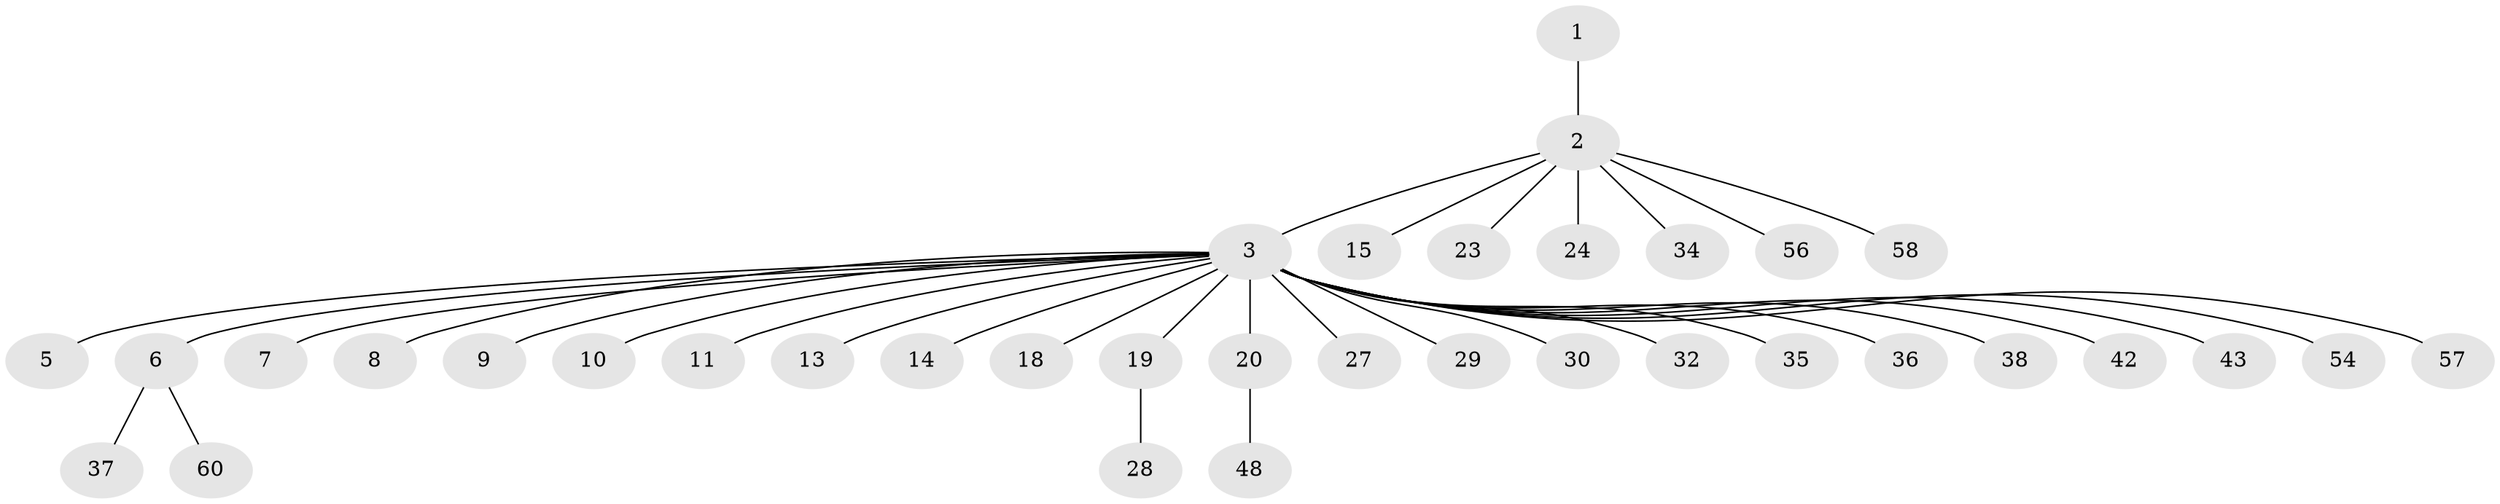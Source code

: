 // original degree distribution, {1: 0.6557377049180327, 9: 0.01639344262295082, 22: 0.01639344262295082, 4: 0.04918032786885246, 3: 0.08196721311475409, 2: 0.18032786885245902}
// Generated by graph-tools (version 1.1) at 2025/18/03/04/25 18:18:00]
// undirected, 36 vertices, 35 edges
graph export_dot {
graph [start="1"]
  node [color=gray90,style=filled];
  1;
  2 [super="+31+12"];
  3 [super="+4"];
  5;
  6;
  7 [super="+52"];
  8;
  9 [super="+16+25"];
  10;
  11;
  13 [super="+53"];
  14;
  15;
  18;
  19 [super="+21"];
  20 [super="+22+50+45"];
  23;
  24;
  27;
  28;
  29 [super="+33"];
  30;
  32;
  34;
  35 [super="+55"];
  36;
  37;
  38 [super="+46+44"];
  42;
  43;
  48;
  54;
  56;
  57;
  58;
  60;
  1 -- 2;
  2 -- 3;
  2 -- 15;
  2 -- 23;
  2 -- 24;
  2 -- 56;
  2 -- 58;
  2 -- 34;
  3 -- 5;
  3 -- 6;
  3 -- 7;
  3 -- 10;
  3 -- 11;
  3 -- 13;
  3 -- 14;
  3 -- 18;
  3 -- 19;
  3 -- 20;
  3 -- 27;
  3 -- 29;
  3 -- 30;
  3 -- 32;
  3 -- 36;
  3 -- 38;
  3 -- 42;
  3 -- 43;
  3 -- 54;
  3 -- 57;
  3 -- 8;
  3 -- 9;
  3 -- 35;
  6 -- 37;
  6 -- 60;
  19 -- 28;
  20 -- 48;
}
